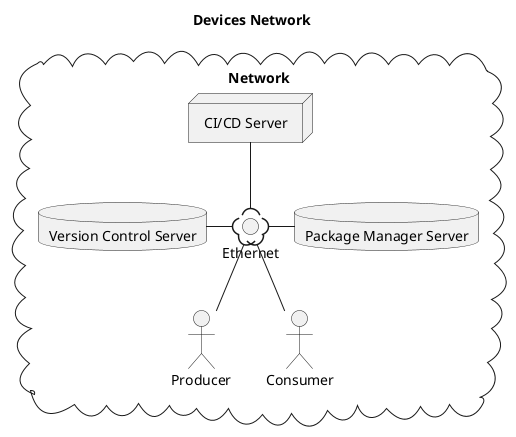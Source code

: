@startuml devices_network
    title Devices Network

    cloud "Network" as Network {
        database "Version Control Server" as VCServer
        database "Package Manager Server" as PackageServer
        node "CI/CD Server" as CICDServer
        actor "Producer" as Producer
        actor "Consumer" as Consumer
        interface "Ethernet" as Ethernet
        VCServer -( Ethernet
        CICDServer --( Ethernet
        Ethernet )- PackageServer
        Ethernet )-- Producer
        Ethernet )-- Consumer
    }
@enduml

@startuml devices_deployment_cycle
    title Devices Deployment Cycle
    
    actor "Producer" as Producer
    database "Version Control" as VCServer
    participant "CI/CD Server" as CICDServer
    database "Package Manager" as PackageServer
    actor "Consumer" as Consumer

    loop
        Producer -> VCServer: sources
        VCServer -> CICDServer: build request
        VCServer <- CICDServer: sources request
        VCServer -> CICDServer: sources
        CICDServer -> CICDServer: build
        alt build success
            CICDServer -> PackageServer: binaries
            ...
            PackageServer <- Consumer: binaries request
            PackageServer -> Consumer: binaries
        else build error
            ...
            PackageServer <- Consumer: binaries request
            alt old binaries exist
                PackageServer -> Consumer: old binaries
            else no binaries
                PackageServer -> Consumer: error
            end
        end
        ...
    end
@enduml

@startuml services_network
    title Services Network

    node "Version Control (VC) Server" as VCServer {
        database "VC Repository" as VCRepo
        node "VC Service" as VCService
        VCRepo <- VCService: use
    }
    interface "VC Service API" as VCServiceAPI
    interface "VC Interface" as VCInterface
    VCService -- VCServiceAPI
    VCService -- VCInterface
    
    node "Package Manager Server" as PackageServer {
        node "Package Manager Service" as PackageService
        database "Package" as PackagePackage
        PackageService -> PackagePackage: use
    }
    interface "Package Manager Interface" as PackageInterface
    PackageService -- PackageInterface

    node "CI/CD Server" as CICDServer {
        node "CI/CD Service" as CICDService
    }
    interface "CI/CD Interface" as CICDInterface
    CICDService -- CICDInterface
    VCServiceAPI )-- CICDService
    VCInterface )- CICDService
    CICDService --( PackageInterface
    
    node "Producer" as Producer {
        node "VC Client" as VCClient
        interface "VC CLI" as VC_CLI
        VCClient -- VC_CLI

        file "Source files" as Sources
        file "CI/CD Config" as CICDConf
        file "Package Config" as PackageConfig
        VCRepo "0..*" o-- Sources
        Sources *-- CICDConf
        Sources *-- PackageConfig
        VCInterface )-- VCClient
        CICDInterface )-- CICDConf
        PackageInterface )-- PackageConfig
    }

    node "Consumer" as Consumer {
        node "Package Manager Client" as PackageClient
        interface "Package Manager CLI" as Package_CLI
        PackageInterface )-- PackageClient
        PackageClient -- Package_CLI

        file "Binaries" as Binaries
        interface "API" as API
        PackagePackage "0..*" o-- Binaries
        PackageClient -> Binaries: install
        Binaries -- API
    }
@enduml

@startuml build_flow
    title Build Flow
    start
        if (analysing) then (passed)
            -[#green]->
            if (testing) then (passed)
                -[#green]->
                if (documenting) then (passed)
                    -[#green]->
                    if (compiling) then (passed)
                        -[#green]->
                        if (publishing) then (passed)
                            -[#green]->
                            :info/
                        else (failed)
                            (A)
                        endif
                    else (failed)
                        (A)
                    endif
                else (failed)
                    (A)
                endif
            else (failed)
                (A)
            endif
        else (failed)
            (A)
        endif
    end

    (A)
    :error/
    stop
@enduml